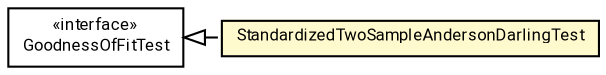 #!/usr/local/bin/dot
#
# Class diagram 
# Generated by UMLGraph version R5_7_2-60-g0e99a6 (http://www.spinellis.gr/umlgraph/)
#

digraph G {
	graph [fontnames="svg"]
	edge [fontname="Roboto",fontsize=7,labelfontname="Roboto",labelfontsize=7,color="black"];
	node [fontname="Roboto",fontcolor="black",fontsize=8,shape=plaintext,margin=0,width=0,height=0];
	nodesep=0.15;
	ranksep=0.25;
	rankdir=LR;
	// de.lmu.ifi.dbs.elki.math.statistics.tests.StandardizedTwoSampleAndersonDarlingTest
	c9998860 [label=<<table title="de.lmu.ifi.dbs.elki.math.statistics.tests.StandardizedTwoSampleAndersonDarlingTest" border="0" cellborder="1" cellspacing="0" cellpadding="2" bgcolor="lemonChiffon" href="StandardizedTwoSampleAndersonDarlingTest.html" target="_parent">
		<tr><td><table border="0" cellspacing="0" cellpadding="1">
		<tr><td align="center" balign="center"> <font face="Roboto">StandardizedTwoSampleAndersonDarlingTest</font> </td></tr>
		</table></td></tr>
		</table>>, URL="StandardizedTwoSampleAndersonDarlingTest.html"];
	// de.lmu.ifi.dbs.elki.math.statistics.tests.GoodnessOfFitTest
	c9998864 [label=<<table title="de.lmu.ifi.dbs.elki.math.statistics.tests.GoodnessOfFitTest" border="0" cellborder="1" cellspacing="0" cellpadding="2" href="GoodnessOfFitTest.html" target="_parent">
		<tr><td><table border="0" cellspacing="0" cellpadding="1">
		<tr><td align="center" balign="center"> &#171;interface&#187; </td></tr>
		<tr><td align="center" balign="center"> <font face="Roboto">GoodnessOfFitTest</font> </td></tr>
		</table></td></tr>
		</table>>, URL="GoodnessOfFitTest.html"];
	// de.lmu.ifi.dbs.elki.math.statistics.tests.StandardizedTwoSampleAndersonDarlingTest implements de.lmu.ifi.dbs.elki.math.statistics.tests.GoodnessOfFitTest
	c9998864 -> c9998860 [arrowtail=empty,style=dashed,dir=back,weight=9];
}

